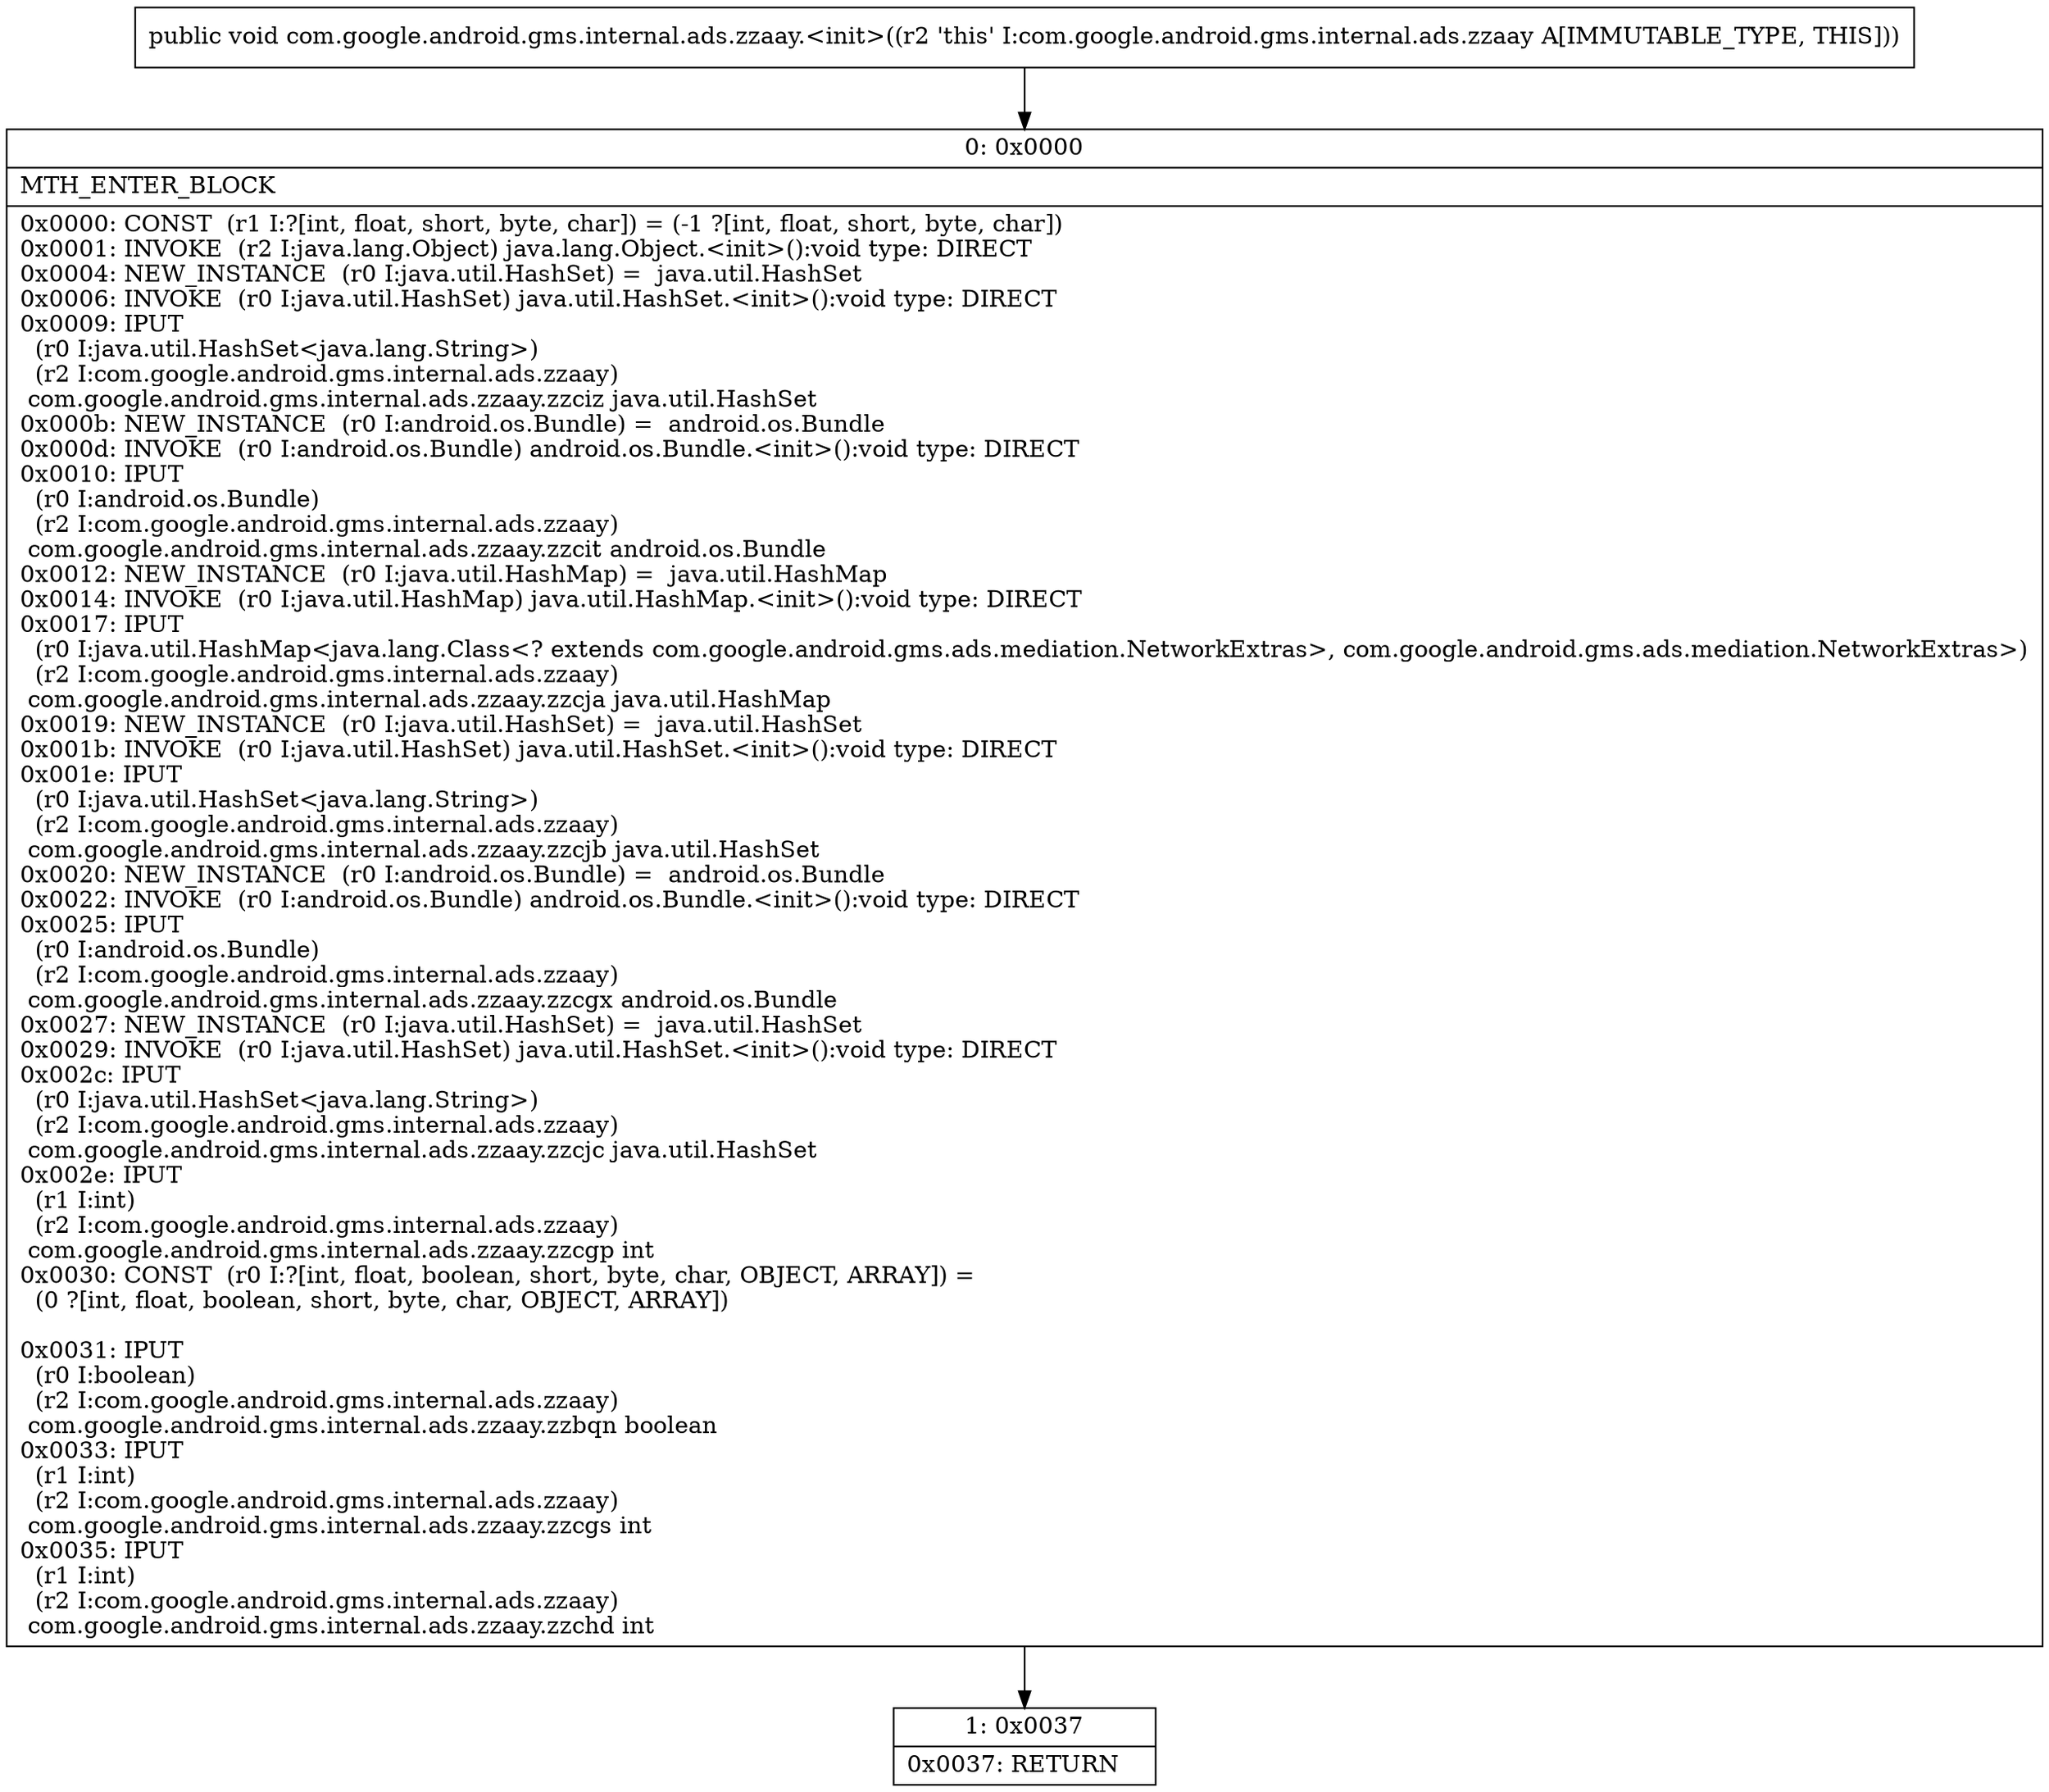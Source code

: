 digraph "CFG forcom.google.android.gms.internal.ads.zzaay.\<init\>()V" {
Node_0 [shape=record,label="{0\:\ 0x0000|MTH_ENTER_BLOCK\l|0x0000: CONST  (r1 I:?[int, float, short, byte, char]) = (\-1 ?[int, float, short, byte, char]) \l0x0001: INVOKE  (r2 I:java.lang.Object) java.lang.Object.\<init\>():void type: DIRECT \l0x0004: NEW_INSTANCE  (r0 I:java.util.HashSet) =  java.util.HashSet \l0x0006: INVOKE  (r0 I:java.util.HashSet) java.util.HashSet.\<init\>():void type: DIRECT \l0x0009: IPUT  \l  (r0 I:java.util.HashSet\<java.lang.String\>)\l  (r2 I:com.google.android.gms.internal.ads.zzaay)\l com.google.android.gms.internal.ads.zzaay.zzciz java.util.HashSet \l0x000b: NEW_INSTANCE  (r0 I:android.os.Bundle) =  android.os.Bundle \l0x000d: INVOKE  (r0 I:android.os.Bundle) android.os.Bundle.\<init\>():void type: DIRECT \l0x0010: IPUT  \l  (r0 I:android.os.Bundle)\l  (r2 I:com.google.android.gms.internal.ads.zzaay)\l com.google.android.gms.internal.ads.zzaay.zzcit android.os.Bundle \l0x0012: NEW_INSTANCE  (r0 I:java.util.HashMap) =  java.util.HashMap \l0x0014: INVOKE  (r0 I:java.util.HashMap) java.util.HashMap.\<init\>():void type: DIRECT \l0x0017: IPUT  \l  (r0 I:java.util.HashMap\<java.lang.Class\<? extends com.google.android.gms.ads.mediation.NetworkExtras\>, com.google.android.gms.ads.mediation.NetworkExtras\>)\l  (r2 I:com.google.android.gms.internal.ads.zzaay)\l com.google.android.gms.internal.ads.zzaay.zzcja java.util.HashMap \l0x0019: NEW_INSTANCE  (r0 I:java.util.HashSet) =  java.util.HashSet \l0x001b: INVOKE  (r0 I:java.util.HashSet) java.util.HashSet.\<init\>():void type: DIRECT \l0x001e: IPUT  \l  (r0 I:java.util.HashSet\<java.lang.String\>)\l  (r2 I:com.google.android.gms.internal.ads.zzaay)\l com.google.android.gms.internal.ads.zzaay.zzcjb java.util.HashSet \l0x0020: NEW_INSTANCE  (r0 I:android.os.Bundle) =  android.os.Bundle \l0x0022: INVOKE  (r0 I:android.os.Bundle) android.os.Bundle.\<init\>():void type: DIRECT \l0x0025: IPUT  \l  (r0 I:android.os.Bundle)\l  (r2 I:com.google.android.gms.internal.ads.zzaay)\l com.google.android.gms.internal.ads.zzaay.zzcgx android.os.Bundle \l0x0027: NEW_INSTANCE  (r0 I:java.util.HashSet) =  java.util.HashSet \l0x0029: INVOKE  (r0 I:java.util.HashSet) java.util.HashSet.\<init\>():void type: DIRECT \l0x002c: IPUT  \l  (r0 I:java.util.HashSet\<java.lang.String\>)\l  (r2 I:com.google.android.gms.internal.ads.zzaay)\l com.google.android.gms.internal.ads.zzaay.zzcjc java.util.HashSet \l0x002e: IPUT  \l  (r1 I:int)\l  (r2 I:com.google.android.gms.internal.ads.zzaay)\l com.google.android.gms.internal.ads.zzaay.zzcgp int \l0x0030: CONST  (r0 I:?[int, float, boolean, short, byte, char, OBJECT, ARRAY]) = \l  (0 ?[int, float, boolean, short, byte, char, OBJECT, ARRAY])\l \l0x0031: IPUT  \l  (r0 I:boolean)\l  (r2 I:com.google.android.gms.internal.ads.zzaay)\l com.google.android.gms.internal.ads.zzaay.zzbqn boolean \l0x0033: IPUT  \l  (r1 I:int)\l  (r2 I:com.google.android.gms.internal.ads.zzaay)\l com.google.android.gms.internal.ads.zzaay.zzcgs int \l0x0035: IPUT  \l  (r1 I:int)\l  (r2 I:com.google.android.gms.internal.ads.zzaay)\l com.google.android.gms.internal.ads.zzaay.zzchd int \l}"];
Node_1 [shape=record,label="{1\:\ 0x0037|0x0037: RETURN   \l}"];
MethodNode[shape=record,label="{public void com.google.android.gms.internal.ads.zzaay.\<init\>((r2 'this' I:com.google.android.gms.internal.ads.zzaay A[IMMUTABLE_TYPE, THIS])) }"];
MethodNode -> Node_0;
Node_0 -> Node_1;
}

